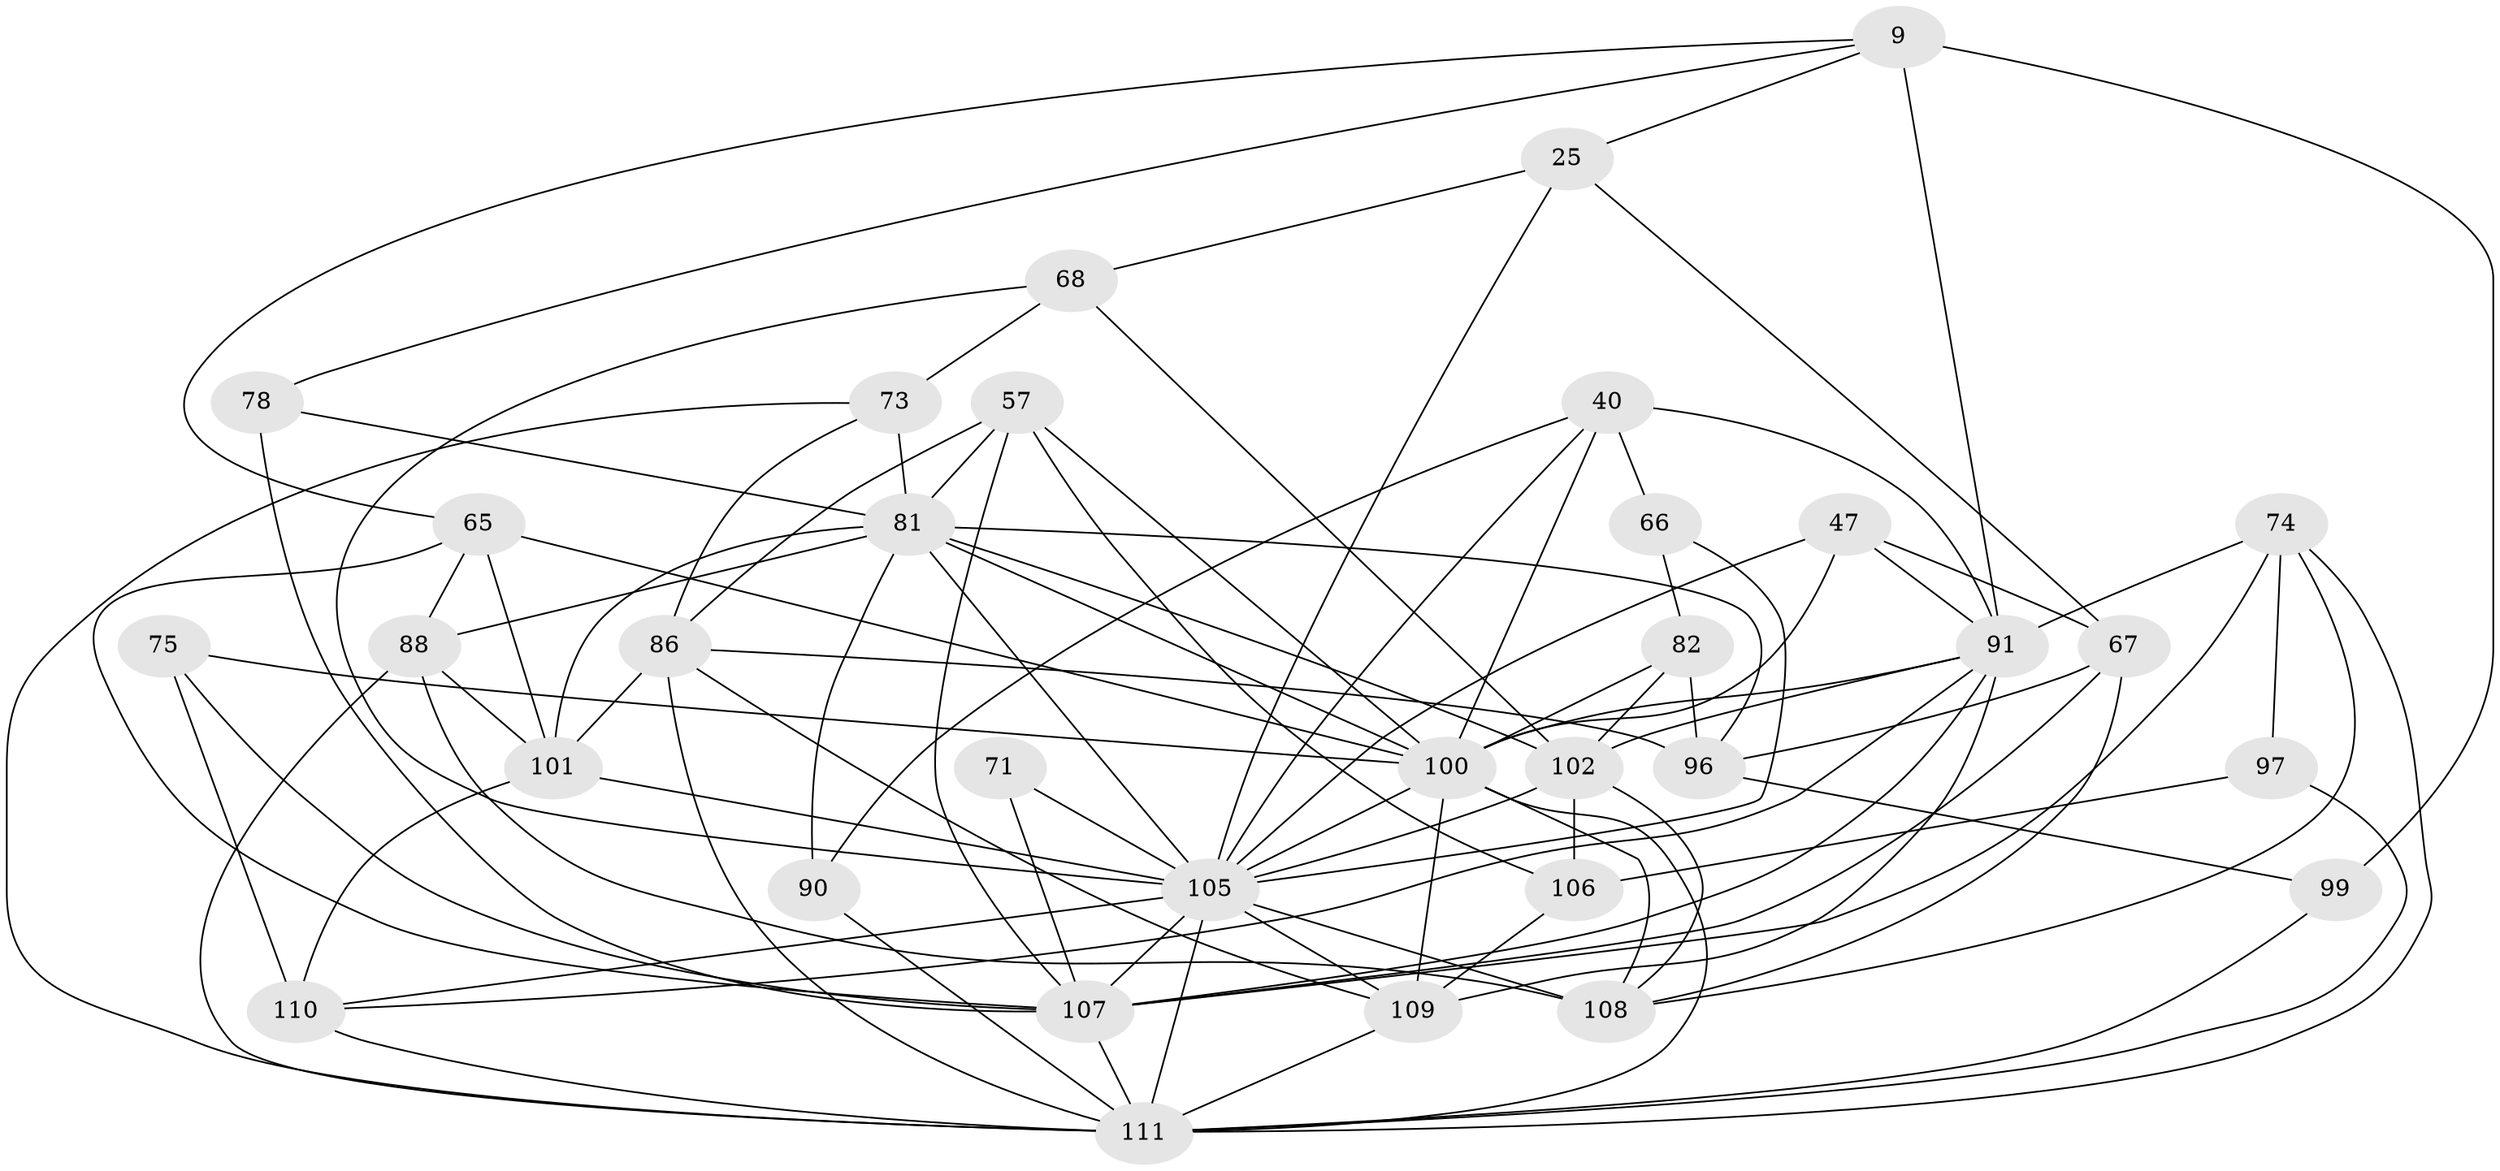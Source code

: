 // original degree distribution, {4: 1.0}
// Generated by graph-tools (version 1.1) at 2025/03/03/04/25 22:03:31]
// undirected, 33 vertices, 94 edges
graph export_dot {
graph [start="1"]
  node [color=gray90,style=filled];
  9 [super="+5"];
  25 [super="+20"];
  40 [super="+1"];
  47 [super="+23"];
  57 [super="+56"];
  65 [super="+42"];
  66;
  67 [super="+2+4"];
  68 [super="+59"];
  71;
  73 [super="+24"];
  74 [super="+13"];
  75 [super="+63"];
  78;
  81 [super="+48+80"];
  82;
  86 [super="+21"];
  88 [super="+34+55"];
  90;
  91 [super="+22+85"];
  96 [super="+39"];
  97;
  99;
  100 [super="+43+79+61+92"];
  101 [super="+98"];
  102 [super="+70+64"];
  105 [super="+28+36+62+95+53"];
  106 [super="+93"];
  107 [super="+104+58+84"];
  108 [super="+8+17+83"];
  109 [super="+94"];
  110 [super="+60"];
  111 [super="+89+103"];
  9 -- 99 [weight=2];
  9 -- 78;
  9 -- 25;
  9 -- 65;
  9 -- 91;
  25 -- 68 [weight=2];
  25 -- 67 [weight=2];
  25 -- 105;
  40 -- 66 [weight=2];
  40 -- 90;
  40 -- 100;
  40 -- 91;
  40 -- 105;
  47 -- 91 [weight=2];
  47 -- 67;
  47 -- 100;
  47 -- 105 [weight=2];
  57 -- 81 [weight=2];
  57 -- 100;
  57 -- 86;
  57 -- 106 [weight=2];
  57 -- 107 [weight=2];
  65 -- 88;
  65 -- 100;
  65 -- 107 [weight=2];
  65 -- 101;
  66 -- 82;
  66 -- 105;
  67 -- 108;
  67 -- 96 [weight=2];
  67 -- 107 [weight=2];
  68 -- 73 [weight=2];
  68 -- 102;
  68 -- 105;
  71 -- 107 [weight=2];
  71 -- 105 [weight=2];
  73 -- 81 [weight=2];
  73 -- 111;
  73 -- 86;
  74 -- 97 [weight=2];
  74 -- 108;
  74 -- 91;
  74 -- 107;
  74 -- 111;
  75 -- 107;
  75 -- 110 [weight=2];
  75 -- 100 [weight=3];
  78 -- 81;
  78 -- 107 [weight=2];
  81 -- 90;
  81 -- 96 [weight=2];
  81 -- 88;
  81 -- 102 [weight=2];
  81 -- 100 [weight=4];
  81 -- 105 [weight=2];
  81 -- 101;
  82 -- 96;
  82 -- 102;
  82 -- 100;
  86 -- 101;
  86 -- 96 [weight=2];
  86 -- 111 [weight=2];
  86 -- 109;
  88 -- 111 [weight=3];
  88 -- 108 [weight=2];
  88 -- 101;
  90 -- 111 [weight=2];
  91 -- 110;
  91 -- 100 [weight=2];
  91 -- 102;
  91 -- 107 [weight=2];
  91 -- 109;
  96 -- 99;
  97 -- 106;
  97 -- 111;
  99 -- 111;
  100 -- 109 [weight=2];
  100 -- 108;
  100 -- 105 [weight=2];
  100 -- 111 [weight=3];
  101 -- 110;
  101 -- 105;
  102 -- 108 [weight=3];
  102 -- 105;
  102 -- 106;
  105 -- 109;
  105 -- 110;
  105 -- 107 [weight=2];
  105 -- 108 [weight=4];
  105 -- 111 [weight=4];
  106 -- 109 [weight=2];
  107 -- 111 [weight=2];
  109 -- 111;
  110 -- 111;
}
